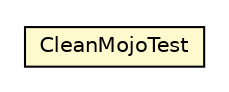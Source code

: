 #!/usr/local/bin/dot
#
# Class diagram 
# Generated by UMLGraph version R5_6-24-gf6e263 (http://www.umlgraph.org/)
#

digraph G {
	edge [fontname="Helvetica",fontsize=10,labelfontname="Helvetica",labelfontsize=10];
	node [fontname="Helvetica",fontsize=10,shape=plaintext];
	nodesep=0.25;
	ranksep=0.5;
	// net.trajano.mojo.cleanpom.test.CleanMojoTest
	c2 [label=<<table title="net.trajano.mojo.cleanpom.test.CleanMojoTest" border="0" cellborder="1" cellspacing="0" cellpadding="2" port="p" bgcolor="lemonChiffon" href="./CleanMojoTest.html">
		<tr><td><table border="0" cellspacing="0" cellpadding="1">
<tr><td align="center" balign="center"> CleanMojoTest </td></tr>
		</table></td></tr>
		</table>>, URL="./CleanMojoTest.html", fontname="Helvetica", fontcolor="black", fontsize=10.0];
}

